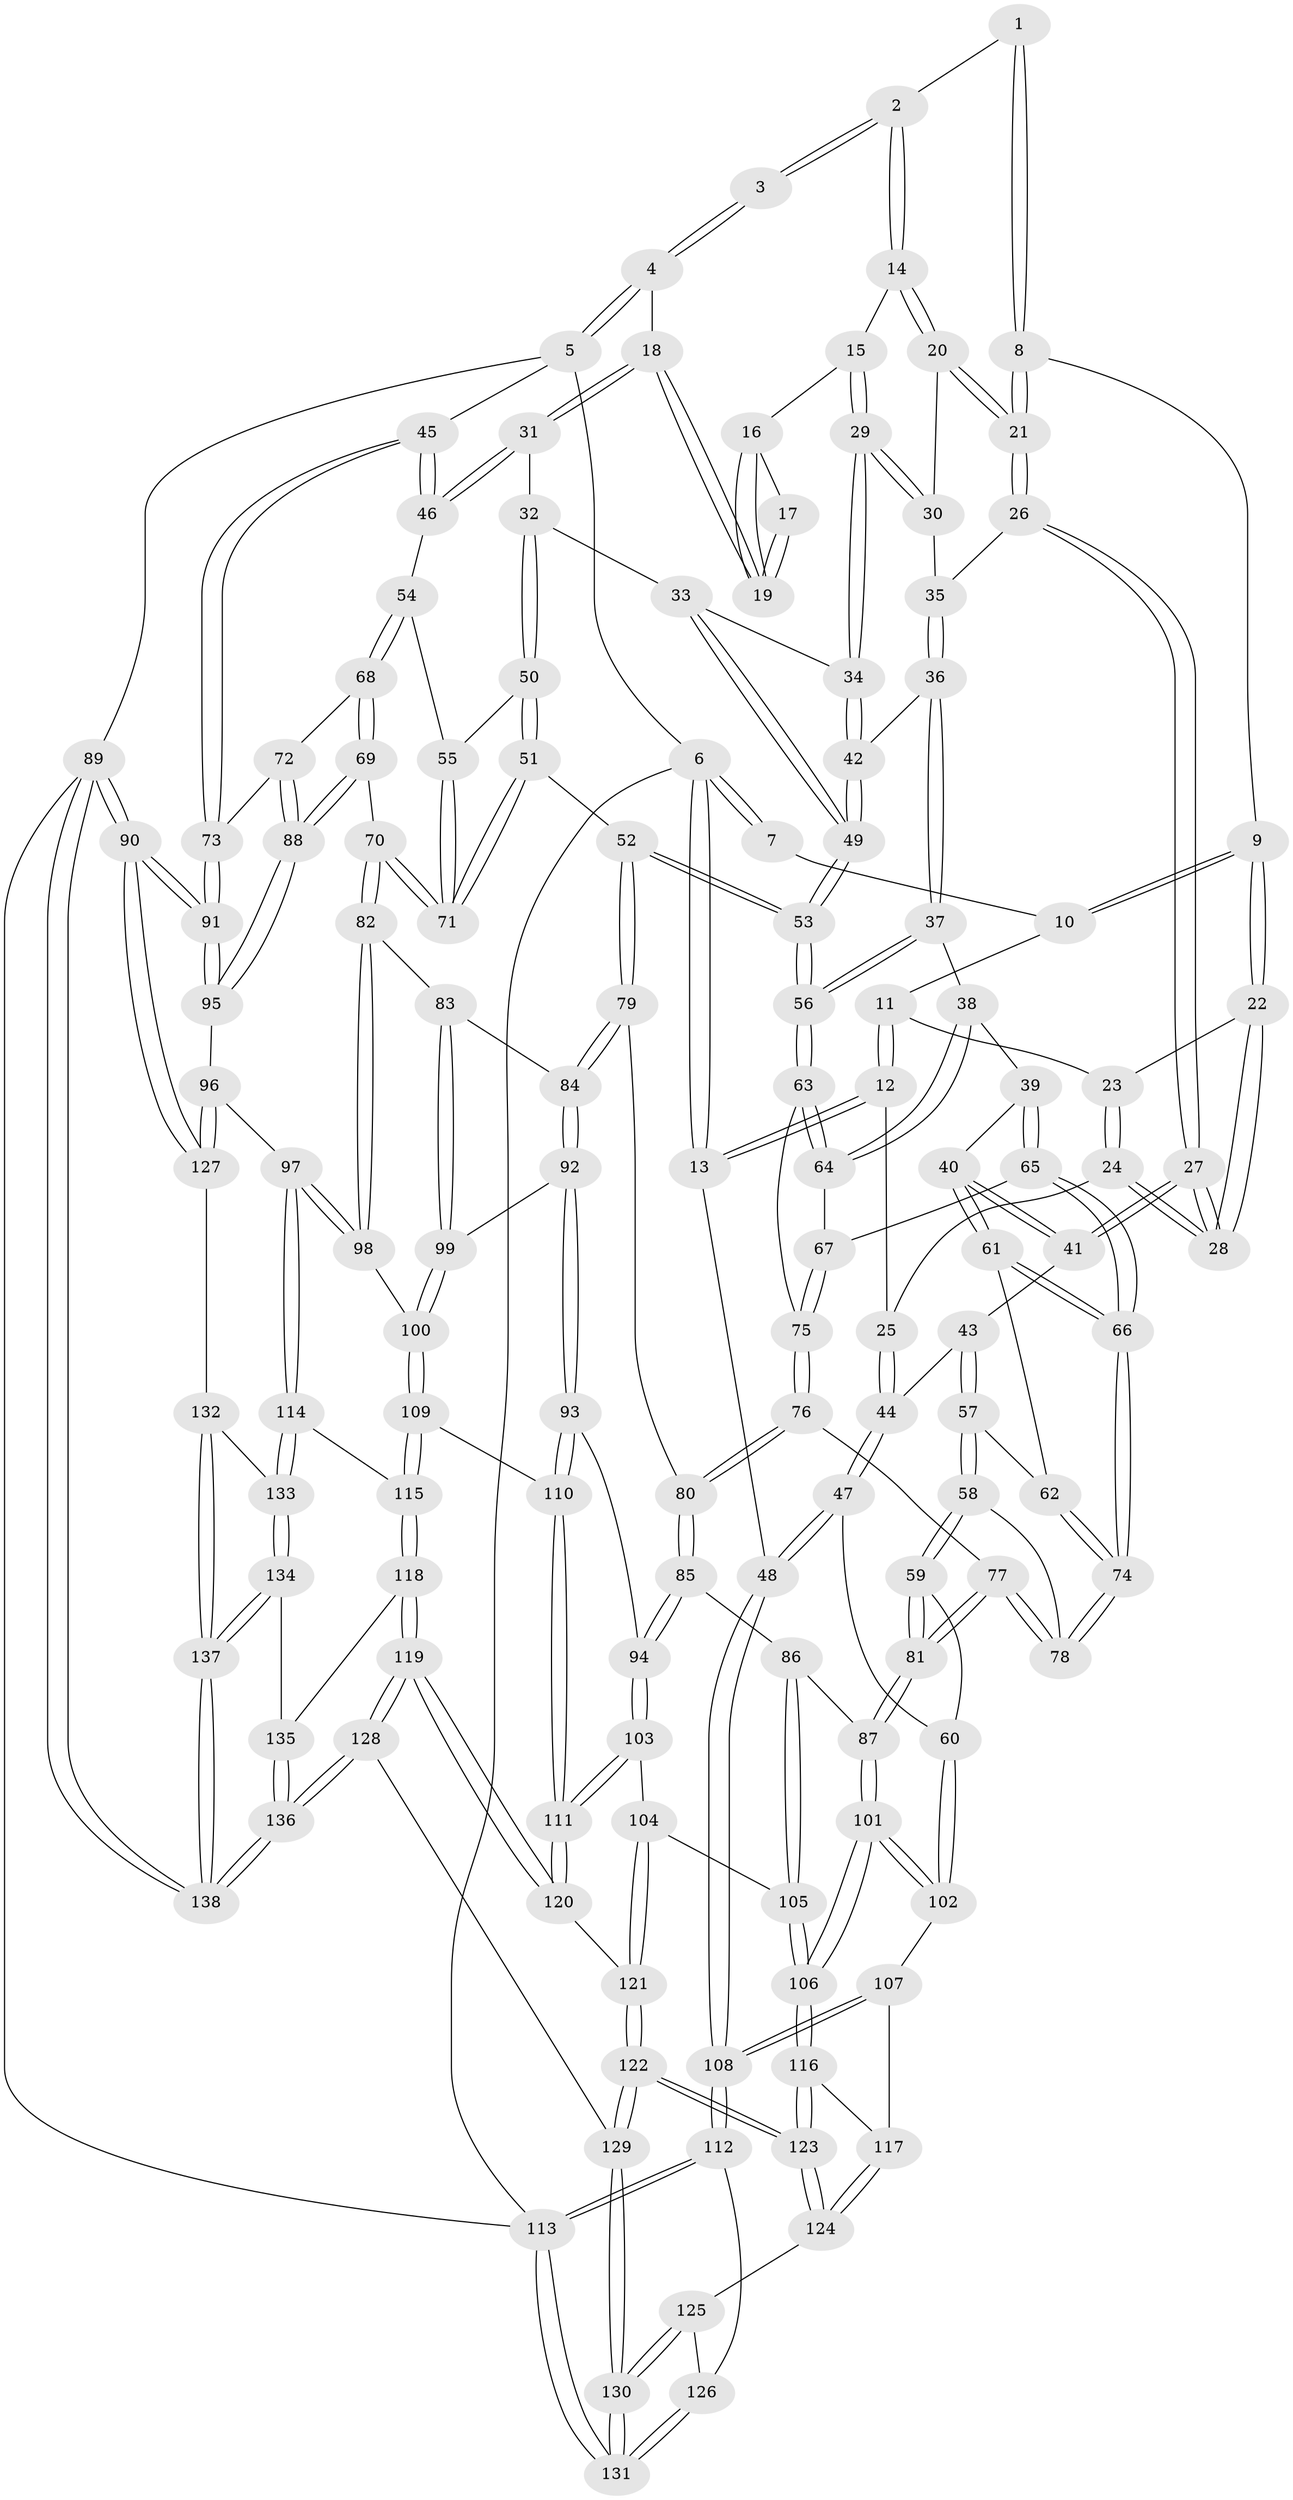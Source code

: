 // Generated by graph-tools (version 1.1) at 2025/51/03/09/25 03:51:10]
// undirected, 138 vertices, 342 edges
graph export_dot {
graph [start="1"]
  node [color=gray90,style=filled];
  1 [pos="+0.38544840067570085+0"];
  2 [pos="+0.5423346777545428+0"];
  3 [pos="+0.718973660216096+0"];
  4 [pos="+1+0"];
  5 [pos="+1+0"];
  6 [pos="+0+0"];
  7 [pos="+0.06270133542925618+0"];
  8 [pos="+0.31661388461089884+0.052989534394440665"];
  9 [pos="+0.17556550681651148+0.05110249022536841"];
  10 [pos="+0.12444832093384983+0"];
  11 [pos="+0.07456857756490787+0.07390381711360458"];
  12 [pos="+0+0.1459243862585634"];
  13 [pos="+0+0.11133039056430441"];
  14 [pos="+0.5391839999099767+0"];
  15 [pos="+0.6417925895426333+0.10693121740103415"];
  16 [pos="+0.6504511389477912+0.10718944051149726"];
  17 [pos="+0.7186694675355588+0"];
  18 [pos="+0.7641267975949877+0.1675844338311244"];
  19 [pos="+0.7365823151703209+0.1323619919586907"];
  20 [pos="+0.49867100899915506+0.06456838327445238"];
  21 [pos="+0.3308896834269348+0.10084076921865402"];
  22 [pos="+0.1720919512345345+0.06595150428664094"];
  23 [pos="+0.12048494339248425+0.0825547841436219"];
  24 [pos="+0.04418912633128676+0.17040444354556622"];
  25 [pos="+0.031096926958507045+0.17111753966724377"];
  26 [pos="+0.32824816430203296+0.11844150783317758"];
  27 [pos="+0.21711940083984882+0.21505743182267226"];
  28 [pos="+0.19236812855841962+0.19013342567353142"];
  29 [pos="+0.5686687360884485+0.17284655219836925"];
  30 [pos="+0.5038650462104451+0.09252110673571608"];
  31 [pos="+0.7789584862340652+0.22012816647009104"];
  32 [pos="+0.6772776677500489+0.23981149806162716"];
  33 [pos="+0.6258983119231601+0.23451798750514685"];
  34 [pos="+0.5702050971150361+0.18304813734146252"];
  35 [pos="+0.40904274640207644+0.19049823340655944"];
  36 [pos="+0.4232692590970443+0.2730818985072146"];
  37 [pos="+0.4183978282820419+0.28047606444706924"];
  38 [pos="+0.3967080196346456+0.2939536672440826"];
  39 [pos="+0.3909463632271519+0.29652740336164896"];
  40 [pos="+0.37109053219405114+0.29677601183286845"];
  41 [pos="+0.22248134754423926+0.25162414104388303"];
  42 [pos="+0.4706258833831014+0.2598541700403579"];
  43 [pos="+0.20961901318206072+0.27385277416176834"];
  44 [pos="+0.0861984575325295+0.2952551889944071"];
  45 [pos="+1+0"];
  46 [pos="+0.8258576470093718+0.25299587876540935"];
  47 [pos="+0+0.4820033365438301"];
  48 [pos="+0+0.47900084517521535"];
  49 [pos="+0.5792951707528985+0.32445966017578554"];
  50 [pos="+0.6542689257301003+0.39702540217207616"];
  51 [pos="+0.6148189377271858+0.45360028561706683"];
  52 [pos="+0.5933348018621231+0.45156447866407"];
  53 [pos="+0.5827574125220955+0.4429991697059083"];
  54 [pos="+0.8265265423305983+0.2566758645927311"];
  55 [pos="+0.7603407870674264+0.3187840840696272"];
  56 [pos="+0.5623885928190379+0.4384764442174294"];
  57 [pos="+0.20130377783733439+0.3917226398591959"];
  58 [pos="+0.1783816741419008+0.4310332405150444"];
  59 [pos="+0.12173722447184676+0.48534728549803674"];
  60 [pos="+0+0.495852131977126"];
  61 [pos="+0.3126898531401037+0.3806150363046923"];
  62 [pos="+0.2635705291618772+0.3971965319931138"];
  63 [pos="+0.5272738833325211+0.44404478945601006"];
  64 [pos="+0.45079098887876773+0.41892409499171795"];
  65 [pos="+0.38149385718001855+0.42192715794868185"];
  66 [pos="+0.3568342299706548+0.43763755297688434"];
  67 [pos="+0.38966481844426376+0.4251752412879259"];
  68 [pos="+0.8586334425219533+0.3214755952915295"];
  69 [pos="+0.8093329848207559+0.5161097215479628"];
  70 [pos="+0.7405612850203828+0.5286059359182085"];
  71 [pos="+0.7046163058823686+0.5047984525132525"];
  72 [pos="+1+0.4172181263929112"];
  73 [pos="+1+0.41422021778727725"];
  74 [pos="+0.3399367232181656+0.46070441462840134"];
  75 [pos="+0.4363983993207261+0.4946973454909862"];
  76 [pos="+0.40195773567801607+0.5453028003846291"];
  77 [pos="+0.3399651540890878+0.5355192241154423"];
  78 [pos="+0.3312851043116436+0.49450117914914926"];
  79 [pos="+0.5395501019806315+0.5669212980318554"];
  80 [pos="+0.42648314159075784+0.5732271201855255"];
  81 [pos="+0.2519379695410759+0.6188917241345353"];
  82 [pos="+0.7129396259867985+0.6040769725004619"];
  83 [pos="+0.6294993975621735+0.6432676477658537"];
  84 [pos="+0.5421632880501205+0.5806872602671839"];
  85 [pos="+0.4243563470839258+0.6611283096298617"];
  86 [pos="+0.38149956075364944+0.6603744096472984"];
  87 [pos="+0.25198751955107895+0.6197390073589951"];
  88 [pos="+0.8679003446920269+0.549200221146127"];
  89 [pos="+1+1"];
  90 [pos="+1+1"];
  91 [pos="+1+0.7178910976647394"];
  92 [pos="+0.5105045917407645+0.6829489596133831"];
  93 [pos="+0.5066218276080808+0.6865254794351411"];
  94 [pos="+0.45025152049715694+0.691953983516713"];
  95 [pos="+0.9328293108127739+0.7066105497957111"];
  96 [pos="+0.8726744045467985+0.7679654704342433"];
  97 [pos="+0.8180789528349923+0.7945850167987182"];
  98 [pos="+0.7366812703321638+0.7073466207141471"];
  99 [pos="+0.6096387152687022+0.6831023610132454"];
  100 [pos="+0.6299661901330375+0.7386094341257107"];
  101 [pos="+0.21620092910409058+0.7368365911479877"];
  102 [pos="+0.11120971419300214+0.7127126589640361"];
  103 [pos="+0.44102386591983617+0.7127202517396241"];
  104 [pos="+0.390997539913354+0.7805474836462069"];
  105 [pos="+0.3262436711179878+0.7580611974459088"];
  106 [pos="+0.21895849654887953+0.7435489219058184"];
  107 [pos="+0.025981545435697723+0.776769176223036"];
  108 [pos="+0+0.8279402200397973"];
  109 [pos="+0.6139337388491568+0.778071124555874"];
  110 [pos="+0.5545403923161357+0.7829149040291454"];
  111 [pos="+0.5178316057849024+0.8247147123715501"];
  112 [pos="+0+0.8407067918336545"];
  113 [pos="+0+1"];
  114 [pos="+0.8152474167127829+0.7995529174117034"];
  115 [pos="+0.6839348992740141+0.8669160131616185"];
  116 [pos="+0.2169506407656981+0.7607366401811956"];
  117 [pos="+0.08359209208456489+0.8375880104777379"];
  118 [pos="+0.678645125047958+0.8780749334789943"];
  119 [pos="+0.5278803494854006+0.9418949803981905"];
  120 [pos="+0.5128817056391166+0.8338401056895806"];
  121 [pos="+0.3993275115134797+0.8046597832881003"];
  122 [pos="+0.31224407397771764+1"];
  123 [pos="+0.23044100895565156+0.878446853465553"];
  124 [pos="+0.08103889332250745+0.8761262564044725"];
  125 [pos="+0.08062422456962456+0.8766666642091278"];
  126 [pos="+0.06673770094582605+0.8830697571538898"];
  127 [pos="+1+0.944039333015537"];
  128 [pos="+0.3951168732265303+1"];
  129 [pos="+0.32284949882165004+1"];
  130 [pos="+0.26243488588387687+1"];
  131 [pos="+0+1"];
  132 [pos="+0.9822099570839694+0.9441980812686339"];
  133 [pos="+0.8450123243478459+0.9347473709485644"];
  134 [pos="+0.828132823910695+0.9780304682495127"];
  135 [pos="+0.6999976441185415+0.9409800580429835"];
  136 [pos="+0.6525746582677385+1"];
  137 [pos="+0.8299193076787055+1"];
  138 [pos="+0.8181750005966744+1"];
  1 -- 2;
  1 -- 8;
  1 -- 8;
  2 -- 3;
  2 -- 3;
  2 -- 14;
  2 -- 14;
  3 -- 4;
  3 -- 4;
  4 -- 5;
  4 -- 5;
  4 -- 18;
  5 -- 6;
  5 -- 45;
  5 -- 89;
  6 -- 7;
  6 -- 7;
  6 -- 13;
  6 -- 13;
  6 -- 113;
  7 -- 10;
  8 -- 9;
  8 -- 21;
  8 -- 21;
  9 -- 10;
  9 -- 10;
  9 -- 22;
  9 -- 22;
  10 -- 11;
  11 -- 12;
  11 -- 12;
  11 -- 23;
  12 -- 13;
  12 -- 13;
  12 -- 25;
  13 -- 48;
  14 -- 15;
  14 -- 20;
  14 -- 20;
  15 -- 16;
  15 -- 29;
  15 -- 29;
  16 -- 17;
  16 -- 19;
  16 -- 19;
  17 -- 19;
  17 -- 19;
  18 -- 19;
  18 -- 19;
  18 -- 31;
  18 -- 31;
  20 -- 21;
  20 -- 21;
  20 -- 30;
  21 -- 26;
  21 -- 26;
  22 -- 23;
  22 -- 28;
  22 -- 28;
  23 -- 24;
  23 -- 24;
  24 -- 25;
  24 -- 28;
  24 -- 28;
  25 -- 44;
  25 -- 44;
  26 -- 27;
  26 -- 27;
  26 -- 35;
  27 -- 28;
  27 -- 28;
  27 -- 41;
  27 -- 41;
  29 -- 30;
  29 -- 30;
  29 -- 34;
  29 -- 34;
  30 -- 35;
  31 -- 32;
  31 -- 46;
  31 -- 46;
  32 -- 33;
  32 -- 50;
  32 -- 50;
  33 -- 34;
  33 -- 49;
  33 -- 49;
  34 -- 42;
  34 -- 42;
  35 -- 36;
  35 -- 36;
  36 -- 37;
  36 -- 37;
  36 -- 42;
  37 -- 38;
  37 -- 56;
  37 -- 56;
  38 -- 39;
  38 -- 64;
  38 -- 64;
  39 -- 40;
  39 -- 65;
  39 -- 65;
  40 -- 41;
  40 -- 41;
  40 -- 61;
  40 -- 61;
  41 -- 43;
  42 -- 49;
  42 -- 49;
  43 -- 44;
  43 -- 57;
  43 -- 57;
  44 -- 47;
  44 -- 47;
  45 -- 46;
  45 -- 46;
  45 -- 73;
  45 -- 73;
  46 -- 54;
  47 -- 48;
  47 -- 48;
  47 -- 60;
  48 -- 108;
  48 -- 108;
  49 -- 53;
  49 -- 53;
  50 -- 51;
  50 -- 51;
  50 -- 55;
  51 -- 52;
  51 -- 71;
  51 -- 71;
  52 -- 53;
  52 -- 53;
  52 -- 79;
  52 -- 79;
  53 -- 56;
  53 -- 56;
  54 -- 55;
  54 -- 68;
  54 -- 68;
  55 -- 71;
  55 -- 71;
  56 -- 63;
  56 -- 63;
  57 -- 58;
  57 -- 58;
  57 -- 62;
  58 -- 59;
  58 -- 59;
  58 -- 78;
  59 -- 60;
  59 -- 81;
  59 -- 81;
  60 -- 102;
  60 -- 102;
  61 -- 62;
  61 -- 66;
  61 -- 66;
  62 -- 74;
  62 -- 74;
  63 -- 64;
  63 -- 64;
  63 -- 75;
  64 -- 67;
  65 -- 66;
  65 -- 66;
  65 -- 67;
  66 -- 74;
  66 -- 74;
  67 -- 75;
  67 -- 75;
  68 -- 69;
  68 -- 69;
  68 -- 72;
  69 -- 70;
  69 -- 88;
  69 -- 88;
  70 -- 71;
  70 -- 71;
  70 -- 82;
  70 -- 82;
  72 -- 73;
  72 -- 88;
  72 -- 88;
  73 -- 91;
  73 -- 91;
  74 -- 78;
  74 -- 78;
  75 -- 76;
  75 -- 76;
  76 -- 77;
  76 -- 80;
  76 -- 80;
  77 -- 78;
  77 -- 78;
  77 -- 81;
  77 -- 81;
  79 -- 80;
  79 -- 84;
  79 -- 84;
  80 -- 85;
  80 -- 85;
  81 -- 87;
  81 -- 87;
  82 -- 83;
  82 -- 98;
  82 -- 98;
  83 -- 84;
  83 -- 99;
  83 -- 99;
  84 -- 92;
  84 -- 92;
  85 -- 86;
  85 -- 94;
  85 -- 94;
  86 -- 87;
  86 -- 105;
  86 -- 105;
  87 -- 101;
  87 -- 101;
  88 -- 95;
  88 -- 95;
  89 -- 90;
  89 -- 90;
  89 -- 138;
  89 -- 138;
  89 -- 113;
  90 -- 91;
  90 -- 91;
  90 -- 127;
  90 -- 127;
  91 -- 95;
  91 -- 95;
  92 -- 93;
  92 -- 93;
  92 -- 99;
  93 -- 94;
  93 -- 110;
  93 -- 110;
  94 -- 103;
  94 -- 103;
  95 -- 96;
  96 -- 97;
  96 -- 127;
  96 -- 127;
  97 -- 98;
  97 -- 98;
  97 -- 114;
  97 -- 114;
  98 -- 100;
  99 -- 100;
  99 -- 100;
  100 -- 109;
  100 -- 109;
  101 -- 102;
  101 -- 102;
  101 -- 106;
  101 -- 106;
  102 -- 107;
  103 -- 104;
  103 -- 111;
  103 -- 111;
  104 -- 105;
  104 -- 121;
  104 -- 121;
  105 -- 106;
  105 -- 106;
  106 -- 116;
  106 -- 116;
  107 -- 108;
  107 -- 108;
  107 -- 117;
  108 -- 112;
  108 -- 112;
  109 -- 110;
  109 -- 115;
  109 -- 115;
  110 -- 111;
  110 -- 111;
  111 -- 120;
  111 -- 120;
  112 -- 113;
  112 -- 113;
  112 -- 126;
  113 -- 131;
  113 -- 131;
  114 -- 115;
  114 -- 133;
  114 -- 133;
  115 -- 118;
  115 -- 118;
  116 -- 117;
  116 -- 123;
  116 -- 123;
  117 -- 124;
  117 -- 124;
  118 -- 119;
  118 -- 119;
  118 -- 135;
  119 -- 120;
  119 -- 120;
  119 -- 128;
  119 -- 128;
  120 -- 121;
  121 -- 122;
  121 -- 122;
  122 -- 123;
  122 -- 123;
  122 -- 129;
  122 -- 129;
  123 -- 124;
  123 -- 124;
  124 -- 125;
  125 -- 126;
  125 -- 130;
  125 -- 130;
  126 -- 131;
  126 -- 131;
  127 -- 132;
  128 -- 129;
  128 -- 136;
  128 -- 136;
  129 -- 130;
  129 -- 130;
  130 -- 131;
  130 -- 131;
  132 -- 133;
  132 -- 137;
  132 -- 137;
  133 -- 134;
  133 -- 134;
  134 -- 135;
  134 -- 137;
  134 -- 137;
  135 -- 136;
  135 -- 136;
  136 -- 138;
  136 -- 138;
  137 -- 138;
  137 -- 138;
}
